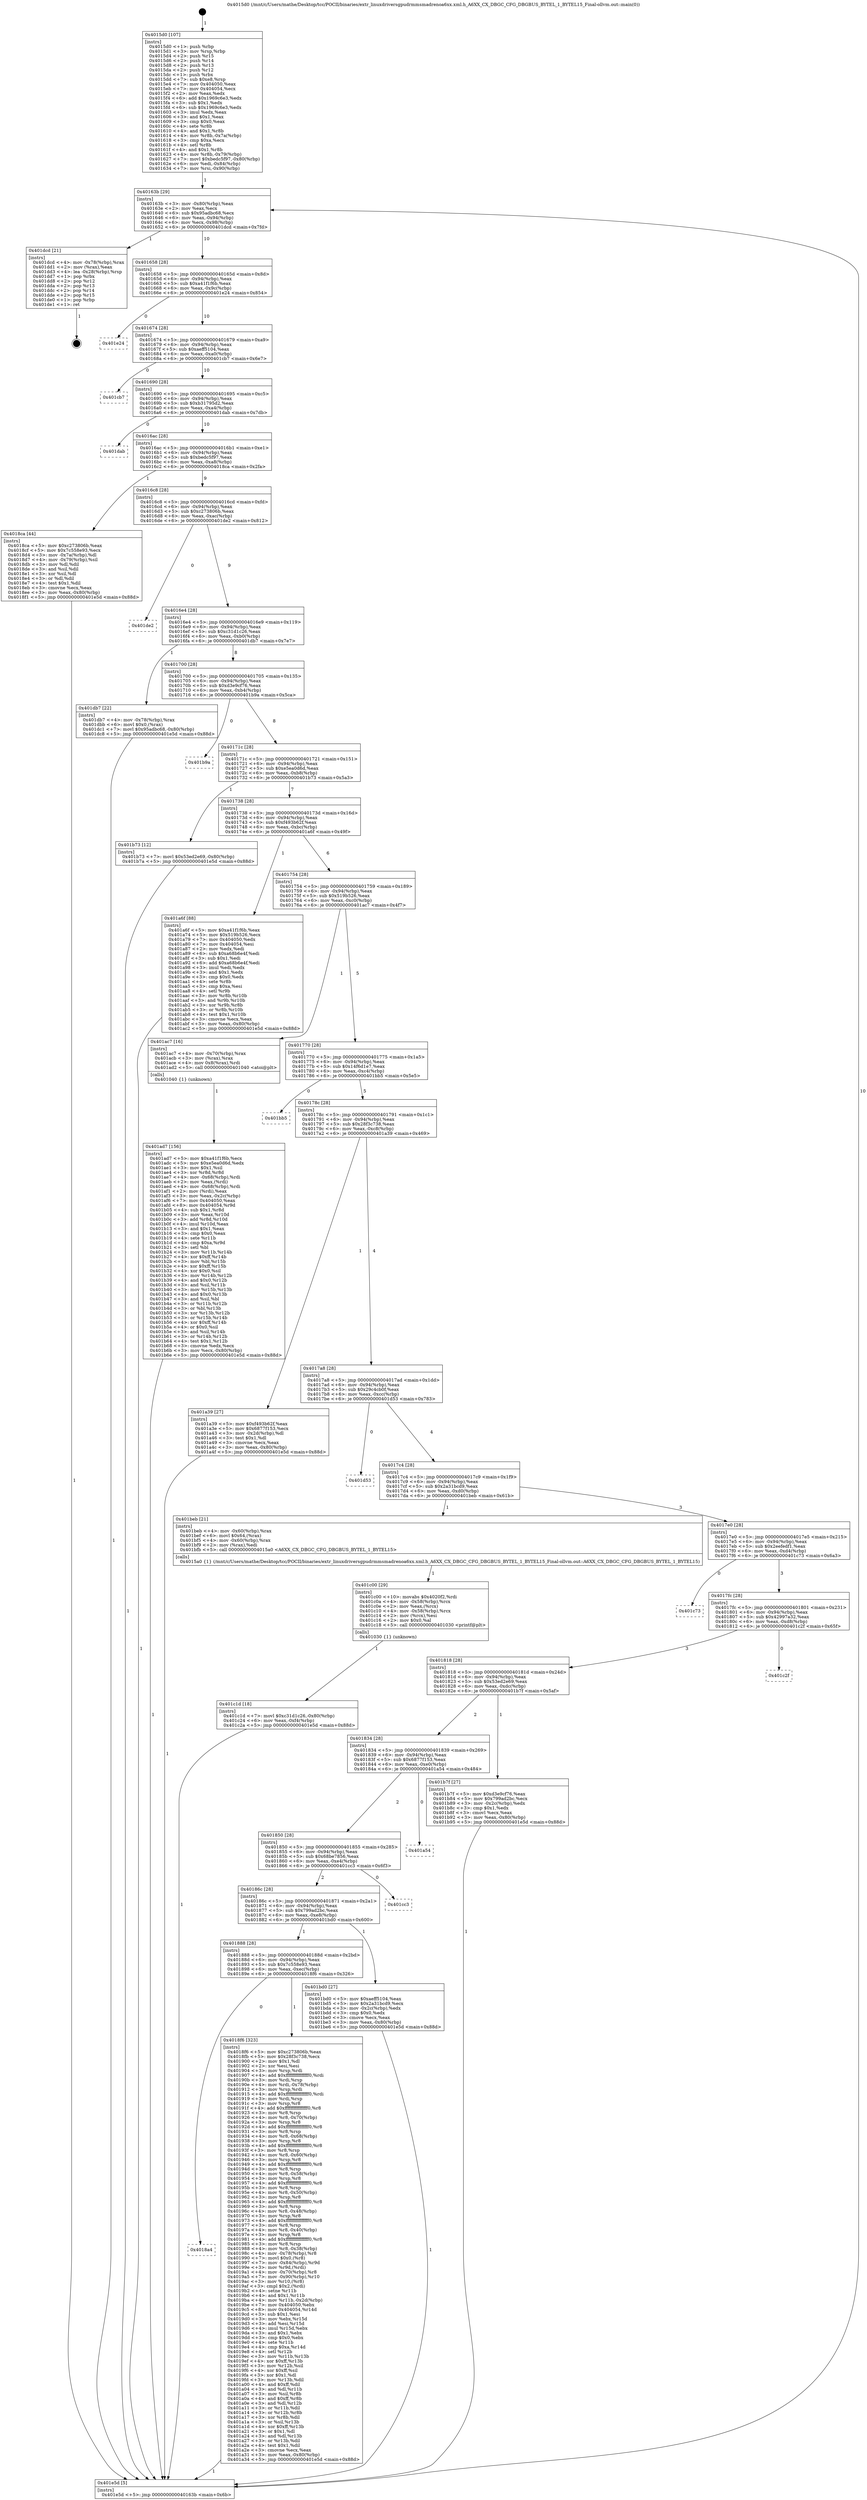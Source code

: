 digraph "0x4015d0" {
  label = "0x4015d0 (/mnt/c/Users/mathe/Desktop/tcc/POCII/binaries/extr_linuxdriversgpudrmmsmadrenoa6xx.xml.h_A6XX_CX_DBGC_CFG_DBGBUS_BYTEL_1_BYTEL15_Final-ollvm.out::main(0))"
  labelloc = "t"
  node[shape=record]

  Entry [label="",width=0.3,height=0.3,shape=circle,fillcolor=black,style=filled]
  "0x40163b" [label="{
     0x40163b [29]\l
     | [instrs]\l
     &nbsp;&nbsp;0x40163b \<+3\>: mov -0x80(%rbp),%eax\l
     &nbsp;&nbsp;0x40163e \<+2\>: mov %eax,%ecx\l
     &nbsp;&nbsp;0x401640 \<+6\>: sub $0x95adbc68,%ecx\l
     &nbsp;&nbsp;0x401646 \<+6\>: mov %eax,-0x94(%rbp)\l
     &nbsp;&nbsp;0x40164c \<+6\>: mov %ecx,-0x98(%rbp)\l
     &nbsp;&nbsp;0x401652 \<+6\>: je 0000000000401dcd \<main+0x7fd\>\l
  }"]
  "0x401dcd" [label="{
     0x401dcd [21]\l
     | [instrs]\l
     &nbsp;&nbsp;0x401dcd \<+4\>: mov -0x78(%rbp),%rax\l
     &nbsp;&nbsp;0x401dd1 \<+2\>: mov (%rax),%eax\l
     &nbsp;&nbsp;0x401dd3 \<+4\>: lea -0x28(%rbp),%rsp\l
     &nbsp;&nbsp;0x401dd7 \<+1\>: pop %rbx\l
     &nbsp;&nbsp;0x401dd8 \<+2\>: pop %r12\l
     &nbsp;&nbsp;0x401dda \<+2\>: pop %r13\l
     &nbsp;&nbsp;0x401ddc \<+2\>: pop %r14\l
     &nbsp;&nbsp;0x401dde \<+2\>: pop %r15\l
     &nbsp;&nbsp;0x401de0 \<+1\>: pop %rbp\l
     &nbsp;&nbsp;0x401de1 \<+1\>: ret\l
  }"]
  "0x401658" [label="{
     0x401658 [28]\l
     | [instrs]\l
     &nbsp;&nbsp;0x401658 \<+5\>: jmp 000000000040165d \<main+0x8d\>\l
     &nbsp;&nbsp;0x40165d \<+6\>: mov -0x94(%rbp),%eax\l
     &nbsp;&nbsp;0x401663 \<+5\>: sub $0xa41f1f6b,%eax\l
     &nbsp;&nbsp;0x401668 \<+6\>: mov %eax,-0x9c(%rbp)\l
     &nbsp;&nbsp;0x40166e \<+6\>: je 0000000000401e24 \<main+0x854\>\l
  }"]
  Exit [label="",width=0.3,height=0.3,shape=circle,fillcolor=black,style=filled,peripheries=2]
  "0x401e24" [label="{
     0x401e24\l
  }", style=dashed]
  "0x401674" [label="{
     0x401674 [28]\l
     | [instrs]\l
     &nbsp;&nbsp;0x401674 \<+5\>: jmp 0000000000401679 \<main+0xa9\>\l
     &nbsp;&nbsp;0x401679 \<+6\>: mov -0x94(%rbp),%eax\l
     &nbsp;&nbsp;0x40167f \<+5\>: sub $0xaeff5104,%eax\l
     &nbsp;&nbsp;0x401684 \<+6\>: mov %eax,-0xa0(%rbp)\l
     &nbsp;&nbsp;0x40168a \<+6\>: je 0000000000401cb7 \<main+0x6e7\>\l
  }"]
  "0x401c1d" [label="{
     0x401c1d [18]\l
     | [instrs]\l
     &nbsp;&nbsp;0x401c1d \<+7\>: movl $0xc31d1c26,-0x80(%rbp)\l
     &nbsp;&nbsp;0x401c24 \<+6\>: mov %eax,-0xf4(%rbp)\l
     &nbsp;&nbsp;0x401c2a \<+5\>: jmp 0000000000401e5d \<main+0x88d\>\l
  }"]
  "0x401cb7" [label="{
     0x401cb7\l
  }", style=dashed]
  "0x401690" [label="{
     0x401690 [28]\l
     | [instrs]\l
     &nbsp;&nbsp;0x401690 \<+5\>: jmp 0000000000401695 \<main+0xc5\>\l
     &nbsp;&nbsp;0x401695 \<+6\>: mov -0x94(%rbp),%eax\l
     &nbsp;&nbsp;0x40169b \<+5\>: sub $0xb31795d2,%eax\l
     &nbsp;&nbsp;0x4016a0 \<+6\>: mov %eax,-0xa4(%rbp)\l
     &nbsp;&nbsp;0x4016a6 \<+6\>: je 0000000000401dab \<main+0x7db\>\l
  }"]
  "0x401c00" [label="{
     0x401c00 [29]\l
     | [instrs]\l
     &nbsp;&nbsp;0x401c00 \<+10\>: movabs $0x4020f2,%rdi\l
     &nbsp;&nbsp;0x401c0a \<+4\>: mov -0x58(%rbp),%rcx\l
     &nbsp;&nbsp;0x401c0e \<+2\>: mov %eax,(%rcx)\l
     &nbsp;&nbsp;0x401c10 \<+4\>: mov -0x58(%rbp),%rcx\l
     &nbsp;&nbsp;0x401c14 \<+2\>: mov (%rcx),%esi\l
     &nbsp;&nbsp;0x401c16 \<+2\>: mov $0x0,%al\l
     &nbsp;&nbsp;0x401c18 \<+5\>: call 0000000000401030 \<printf@plt\>\l
     | [calls]\l
     &nbsp;&nbsp;0x401030 \{1\} (unknown)\l
  }"]
  "0x401dab" [label="{
     0x401dab\l
  }", style=dashed]
  "0x4016ac" [label="{
     0x4016ac [28]\l
     | [instrs]\l
     &nbsp;&nbsp;0x4016ac \<+5\>: jmp 00000000004016b1 \<main+0xe1\>\l
     &nbsp;&nbsp;0x4016b1 \<+6\>: mov -0x94(%rbp),%eax\l
     &nbsp;&nbsp;0x4016b7 \<+5\>: sub $0xbedc5f97,%eax\l
     &nbsp;&nbsp;0x4016bc \<+6\>: mov %eax,-0xa8(%rbp)\l
     &nbsp;&nbsp;0x4016c2 \<+6\>: je 00000000004018ca \<main+0x2fa\>\l
  }"]
  "0x401ad7" [label="{
     0x401ad7 [156]\l
     | [instrs]\l
     &nbsp;&nbsp;0x401ad7 \<+5\>: mov $0xa41f1f6b,%ecx\l
     &nbsp;&nbsp;0x401adc \<+5\>: mov $0xe5ea0d6d,%edx\l
     &nbsp;&nbsp;0x401ae1 \<+3\>: mov $0x1,%sil\l
     &nbsp;&nbsp;0x401ae4 \<+3\>: xor %r8d,%r8d\l
     &nbsp;&nbsp;0x401ae7 \<+4\>: mov -0x68(%rbp),%rdi\l
     &nbsp;&nbsp;0x401aeb \<+2\>: mov %eax,(%rdi)\l
     &nbsp;&nbsp;0x401aed \<+4\>: mov -0x68(%rbp),%rdi\l
     &nbsp;&nbsp;0x401af1 \<+2\>: mov (%rdi),%eax\l
     &nbsp;&nbsp;0x401af3 \<+3\>: mov %eax,-0x2c(%rbp)\l
     &nbsp;&nbsp;0x401af6 \<+7\>: mov 0x404050,%eax\l
     &nbsp;&nbsp;0x401afd \<+8\>: mov 0x404054,%r9d\l
     &nbsp;&nbsp;0x401b05 \<+4\>: sub $0x1,%r8d\l
     &nbsp;&nbsp;0x401b09 \<+3\>: mov %eax,%r10d\l
     &nbsp;&nbsp;0x401b0c \<+3\>: add %r8d,%r10d\l
     &nbsp;&nbsp;0x401b0f \<+4\>: imul %r10d,%eax\l
     &nbsp;&nbsp;0x401b13 \<+3\>: and $0x1,%eax\l
     &nbsp;&nbsp;0x401b16 \<+3\>: cmp $0x0,%eax\l
     &nbsp;&nbsp;0x401b19 \<+4\>: sete %r11b\l
     &nbsp;&nbsp;0x401b1d \<+4\>: cmp $0xa,%r9d\l
     &nbsp;&nbsp;0x401b21 \<+3\>: setl %bl\l
     &nbsp;&nbsp;0x401b24 \<+3\>: mov %r11b,%r14b\l
     &nbsp;&nbsp;0x401b27 \<+4\>: xor $0xff,%r14b\l
     &nbsp;&nbsp;0x401b2b \<+3\>: mov %bl,%r15b\l
     &nbsp;&nbsp;0x401b2e \<+4\>: xor $0xff,%r15b\l
     &nbsp;&nbsp;0x401b32 \<+4\>: xor $0x0,%sil\l
     &nbsp;&nbsp;0x401b36 \<+3\>: mov %r14b,%r12b\l
     &nbsp;&nbsp;0x401b39 \<+4\>: and $0x0,%r12b\l
     &nbsp;&nbsp;0x401b3d \<+3\>: and %sil,%r11b\l
     &nbsp;&nbsp;0x401b40 \<+3\>: mov %r15b,%r13b\l
     &nbsp;&nbsp;0x401b43 \<+4\>: and $0x0,%r13b\l
     &nbsp;&nbsp;0x401b47 \<+3\>: and %sil,%bl\l
     &nbsp;&nbsp;0x401b4a \<+3\>: or %r11b,%r12b\l
     &nbsp;&nbsp;0x401b4d \<+3\>: or %bl,%r13b\l
     &nbsp;&nbsp;0x401b50 \<+3\>: xor %r13b,%r12b\l
     &nbsp;&nbsp;0x401b53 \<+3\>: or %r15b,%r14b\l
     &nbsp;&nbsp;0x401b56 \<+4\>: xor $0xff,%r14b\l
     &nbsp;&nbsp;0x401b5a \<+4\>: or $0x0,%sil\l
     &nbsp;&nbsp;0x401b5e \<+3\>: and %sil,%r14b\l
     &nbsp;&nbsp;0x401b61 \<+3\>: or %r14b,%r12b\l
     &nbsp;&nbsp;0x401b64 \<+4\>: test $0x1,%r12b\l
     &nbsp;&nbsp;0x401b68 \<+3\>: cmovne %edx,%ecx\l
     &nbsp;&nbsp;0x401b6b \<+3\>: mov %ecx,-0x80(%rbp)\l
     &nbsp;&nbsp;0x401b6e \<+5\>: jmp 0000000000401e5d \<main+0x88d\>\l
  }"]
  "0x4018ca" [label="{
     0x4018ca [44]\l
     | [instrs]\l
     &nbsp;&nbsp;0x4018ca \<+5\>: mov $0xc273806b,%eax\l
     &nbsp;&nbsp;0x4018cf \<+5\>: mov $0x7c558e93,%ecx\l
     &nbsp;&nbsp;0x4018d4 \<+3\>: mov -0x7a(%rbp),%dl\l
     &nbsp;&nbsp;0x4018d7 \<+4\>: mov -0x79(%rbp),%sil\l
     &nbsp;&nbsp;0x4018db \<+3\>: mov %dl,%dil\l
     &nbsp;&nbsp;0x4018de \<+3\>: and %sil,%dil\l
     &nbsp;&nbsp;0x4018e1 \<+3\>: xor %sil,%dl\l
     &nbsp;&nbsp;0x4018e4 \<+3\>: or %dl,%dil\l
     &nbsp;&nbsp;0x4018e7 \<+4\>: test $0x1,%dil\l
     &nbsp;&nbsp;0x4018eb \<+3\>: cmovne %ecx,%eax\l
     &nbsp;&nbsp;0x4018ee \<+3\>: mov %eax,-0x80(%rbp)\l
     &nbsp;&nbsp;0x4018f1 \<+5\>: jmp 0000000000401e5d \<main+0x88d\>\l
  }"]
  "0x4016c8" [label="{
     0x4016c8 [28]\l
     | [instrs]\l
     &nbsp;&nbsp;0x4016c8 \<+5\>: jmp 00000000004016cd \<main+0xfd\>\l
     &nbsp;&nbsp;0x4016cd \<+6\>: mov -0x94(%rbp),%eax\l
     &nbsp;&nbsp;0x4016d3 \<+5\>: sub $0xc273806b,%eax\l
     &nbsp;&nbsp;0x4016d8 \<+6\>: mov %eax,-0xac(%rbp)\l
     &nbsp;&nbsp;0x4016de \<+6\>: je 0000000000401de2 \<main+0x812\>\l
  }"]
  "0x401e5d" [label="{
     0x401e5d [5]\l
     | [instrs]\l
     &nbsp;&nbsp;0x401e5d \<+5\>: jmp 000000000040163b \<main+0x6b\>\l
  }"]
  "0x4015d0" [label="{
     0x4015d0 [107]\l
     | [instrs]\l
     &nbsp;&nbsp;0x4015d0 \<+1\>: push %rbp\l
     &nbsp;&nbsp;0x4015d1 \<+3\>: mov %rsp,%rbp\l
     &nbsp;&nbsp;0x4015d4 \<+2\>: push %r15\l
     &nbsp;&nbsp;0x4015d6 \<+2\>: push %r14\l
     &nbsp;&nbsp;0x4015d8 \<+2\>: push %r13\l
     &nbsp;&nbsp;0x4015da \<+2\>: push %r12\l
     &nbsp;&nbsp;0x4015dc \<+1\>: push %rbx\l
     &nbsp;&nbsp;0x4015dd \<+7\>: sub $0xe8,%rsp\l
     &nbsp;&nbsp;0x4015e4 \<+7\>: mov 0x404050,%eax\l
     &nbsp;&nbsp;0x4015eb \<+7\>: mov 0x404054,%ecx\l
     &nbsp;&nbsp;0x4015f2 \<+2\>: mov %eax,%edx\l
     &nbsp;&nbsp;0x4015f4 \<+6\>: add $0x1969c6e3,%edx\l
     &nbsp;&nbsp;0x4015fa \<+3\>: sub $0x1,%edx\l
     &nbsp;&nbsp;0x4015fd \<+6\>: sub $0x1969c6e3,%edx\l
     &nbsp;&nbsp;0x401603 \<+3\>: imul %edx,%eax\l
     &nbsp;&nbsp;0x401606 \<+3\>: and $0x1,%eax\l
     &nbsp;&nbsp;0x401609 \<+3\>: cmp $0x0,%eax\l
     &nbsp;&nbsp;0x40160c \<+4\>: sete %r8b\l
     &nbsp;&nbsp;0x401610 \<+4\>: and $0x1,%r8b\l
     &nbsp;&nbsp;0x401614 \<+4\>: mov %r8b,-0x7a(%rbp)\l
     &nbsp;&nbsp;0x401618 \<+3\>: cmp $0xa,%ecx\l
     &nbsp;&nbsp;0x40161b \<+4\>: setl %r8b\l
     &nbsp;&nbsp;0x40161f \<+4\>: and $0x1,%r8b\l
     &nbsp;&nbsp;0x401623 \<+4\>: mov %r8b,-0x79(%rbp)\l
     &nbsp;&nbsp;0x401627 \<+7\>: movl $0xbedc5f97,-0x80(%rbp)\l
     &nbsp;&nbsp;0x40162e \<+6\>: mov %edi,-0x84(%rbp)\l
     &nbsp;&nbsp;0x401634 \<+7\>: mov %rsi,-0x90(%rbp)\l
  }"]
  "0x4018a4" [label="{
     0x4018a4\l
  }", style=dashed]
  "0x401de2" [label="{
     0x401de2\l
  }", style=dashed]
  "0x4016e4" [label="{
     0x4016e4 [28]\l
     | [instrs]\l
     &nbsp;&nbsp;0x4016e4 \<+5\>: jmp 00000000004016e9 \<main+0x119\>\l
     &nbsp;&nbsp;0x4016e9 \<+6\>: mov -0x94(%rbp),%eax\l
     &nbsp;&nbsp;0x4016ef \<+5\>: sub $0xc31d1c26,%eax\l
     &nbsp;&nbsp;0x4016f4 \<+6\>: mov %eax,-0xb0(%rbp)\l
     &nbsp;&nbsp;0x4016fa \<+6\>: je 0000000000401db7 \<main+0x7e7\>\l
  }"]
  "0x4018f6" [label="{
     0x4018f6 [323]\l
     | [instrs]\l
     &nbsp;&nbsp;0x4018f6 \<+5\>: mov $0xc273806b,%eax\l
     &nbsp;&nbsp;0x4018fb \<+5\>: mov $0x28f3c738,%ecx\l
     &nbsp;&nbsp;0x401900 \<+2\>: mov $0x1,%dl\l
     &nbsp;&nbsp;0x401902 \<+2\>: xor %esi,%esi\l
     &nbsp;&nbsp;0x401904 \<+3\>: mov %rsp,%rdi\l
     &nbsp;&nbsp;0x401907 \<+4\>: add $0xfffffffffffffff0,%rdi\l
     &nbsp;&nbsp;0x40190b \<+3\>: mov %rdi,%rsp\l
     &nbsp;&nbsp;0x40190e \<+4\>: mov %rdi,-0x78(%rbp)\l
     &nbsp;&nbsp;0x401912 \<+3\>: mov %rsp,%rdi\l
     &nbsp;&nbsp;0x401915 \<+4\>: add $0xfffffffffffffff0,%rdi\l
     &nbsp;&nbsp;0x401919 \<+3\>: mov %rdi,%rsp\l
     &nbsp;&nbsp;0x40191c \<+3\>: mov %rsp,%r8\l
     &nbsp;&nbsp;0x40191f \<+4\>: add $0xfffffffffffffff0,%r8\l
     &nbsp;&nbsp;0x401923 \<+3\>: mov %r8,%rsp\l
     &nbsp;&nbsp;0x401926 \<+4\>: mov %r8,-0x70(%rbp)\l
     &nbsp;&nbsp;0x40192a \<+3\>: mov %rsp,%r8\l
     &nbsp;&nbsp;0x40192d \<+4\>: add $0xfffffffffffffff0,%r8\l
     &nbsp;&nbsp;0x401931 \<+3\>: mov %r8,%rsp\l
     &nbsp;&nbsp;0x401934 \<+4\>: mov %r8,-0x68(%rbp)\l
     &nbsp;&nbsp;0x401938 \<+3\>: mov %rsp,%r8\l
     &nbsp;&nbsp;0x40193b \<+4\>: add $0xfffffffffffffff0,%r8\l
     &nbsp;&nbsp;0x40193f \<+3\>: mov %r8,%rsp\l
     &nbsp;&nbsp;0x401942 \<+4\>: mov %r8,-0x60(%rbp)\l
     &nbsp;&nbsp;0x401946 \<+3\>: mov %rsp,%r8\l
     &nbsp;&nbsp;0x401949 \<+4\>: add $0xfffffffffffffff0,%r8\l
     &nbsp;&nbsp;0x40194d \<+3\>: mov %r8,%rsp\l
     &nbsp;&nbsp;0x401950 \<+4\>: mov %r8,-0x58(%rbp)\l
     &nbsp;&nbsp;0x401954 \<+3\>: mov %rsp,%r8\l
     &nbsp;&nbsp;0x401957 \<+4\>: add $0xfffffffffffffff0,%r8\l
     &nbsp;&nbsp;0x40195b \<+3\>: mov %r8,%rsp\l
     &nbsp;&nbsp;0x40195e \<+4\>: mov %r8,-0x50(%rbp)\l
     &nbsp;&nbsp;0x401962 \<+3\>: mov %rsp,%r8\l
     &nbsp;&nbsp;0x401965 \<+4\>: add $0xfffffffffffffff0,%r8\l
     &nbsp;&nbsp;0x401969 \<+3\>: mov %r8,%rsp\l
     &nbsp;&nbsp;0x40196c \<+4\>: mov %r8,-0x48(%rbp)\l
     &nbsp;&nbsp;0x401970 \<+3\>: mov %rsp,%r8\l
     &nbsp;&nbsp;0x401973 \<+4\>: add $0xfffffffffffffff0,%r8\l
     &nbsp;&nbsp;0x401977 \<+3\>: mov %r8,%rsp\l
     &nbsp;&nbsp;0x40197a \<+4\>: mov %r8,-0x40(%rbp)\l
     &nbsp;&nbsp;0x40197e \<+3\>: mov %rsp,%r8\l
     &nbsp;&nbsp;0x401981 \<+4\>: add $0xfffffffffffffff0,%r8\l
     &nbsp;&nbsp;0x401985 \<+3\>: mov %r8,%rsp\l
     &nbsp;&nbsp;0x401988 \<+4\>: mov %r8,-0x38(%rbp)\l
     &nbsp;&nbsp;0x40198c \<+4\>: mov -0x78(%rbp),%r8\l
     &nbsp;&nbsp;0x401990 \<+7\>: movl $0x0,(%r8)\l
     &nbsp;&nbsp;0x401997 \<+7\>: mov -0x84(%rbp),%r9d\l
     &nbsp;&nbsp;0x40199e \<+3\>: mov %r9d,(%rdi)\l
     &nbsp;&nbsp;0x4019a1 \<+4\>: mov -0x70(%rbp),%r8\l
     &nbsp;&nbsp;0x4019a5 \<+7\>: mov -0x90(%rbp),%r10\l
     &nbsp;&nbsp;0x4019ac \<+3\>: mov %r10,(%r8)\l
     &nbsp;&nbsp;0x4019af \<+3\>: cmpl $0x2,(%rdi)\l
     &nbsp;&nbsp;0x4019b2 \<+4\>: setne %r11b\l
     &nbsp;&nbsp;0x4019b6 \<+4\>: and $0x1,%r11b\l
     &nbsp;&nbsp;0x4019ba \<+4\>: mov %r11b,-0x2d(%rbp)\l
     &nbsp;&nbsp;0x4019be \<+7\>: mov 0x404050,%ebx\l
     &nbsp;&nbsp;0x4019c5 \<+8\>: mov 0x404054,%r14d\l
     &nbsp;&nbsp;0x4019cd \<+3\>: sub $0x1,%esi\l
     &nbsp;&nbsp;0x4019d0 \<+3\>: mov %ebx,%r15d\l
     &nbsp;&nbsp;0x4019d3 \<+3\>: add %esi,%r15d\l
     &nbsp;&nbsp;0x4019d6 \<+4\>: imul %r15d,%ebx\l
     &nbsp;&nbsp;0x4019da \<+3\>: and $0x1,%ebx\l
     &nbsp;&nbsp;0x4019dd \<+3\>: cmp $0x0,%ebx\l
     &nbsp;&nbsp;0x4019e0 \<+4\>: sete %r11b\l
     &nbsp;&nbsp;0x4019e4 \<+4\>: cmp $0xa,%r14d\l
     &nbsp;&nbsp;0x4019e8 \<+4\>: setl %r12b\l
     &nbsp;&nbsp;0x4019ec \<+3\>: mov %r11b,%r13b\l
     &nbsp;&nbsp;0x4019ef \<+4\>: xor $0xff,%r13b\l
     &nbsp;&nbsp;0x4019f3 \<+3\>: mov %r12b,%sil\l
     &nbsp;&nbsp;0x4019f6 \<+4\>: xor $0xff,%sil\l
     &nbsp;&nbsp;0x4019fa \<+3\>: xor $0x1,%dl\l
     &nbsp;&nbsp;0x4019fd \<+3\>: mov %r13b,%dil\l
     &nbsp;&nbsp;0x401a00 \<+4\>: and $0xff,%dil\l
     &nbsp;&nbsp;0x401a04 \<+3\>: and %dl,%r11b\l
     &nbsp;&nbsp;0x401a07 \<+3\>: mov %sil,%r8b\l
     &nbsp;&nbsp;0x401a0a \<+4\>: and $0xff,%r8b\l
     &nbsp;&nbsp;0x401a0e \<+3\>: and %dl,%r12b\l
     &nbsp;&nbsp;0x401a11 \<+3\>: or %r11b,%dil\l
     &nbsp;&nbsp;0x401a14 \<+3\>: or %r12b,%r8b\l
     &nbsp;&nbsp;0x401a17 \<+3\>: xor %r8b,%dil\l
     &nbsp;&nbsp;0x401a1a \<+3\>: or %sil,%r13b\l
     &nbsp;&nbsp;0x401a1d \<+4\>: xor $0xff,%r13b\l
     &nbsp;&nbsp;0x401a21 \<+3\>: or $0x1,%dl\l
     &nbsp;&nbsp;0x401a24 \<+3\>: and %dl,%r13b\l
     &nbsp;&nbsp;0x401a27 \<+3\>: or %r13b,%dil\l
     &nbsp;&nbsp;0x401a2a \<+4\>: test $0x1,%dil\l
     &nbsp;&nbsp;0x401a2e \<+3\>: cmovne %ecx,%eax\l
     &nbsp;&nbsp;0x401a31 \<+3\>: mov %eax,-0x80(%rbp)\l
     &nbsp;&nbsp;0x401a34 \<+5\>: jmp 0000000000401e5d \<main+0x88d\>\l
  }"]
  "0x401db7" [label="{
     0x401db7 [22]\l
     | [instrs]\l
     &nbsp;&nbsp;0x401db7 \<+4\>: mov -0x78(%rbp),%rax\l
     &nbsp;&nbsp;0x401dbb \<+6\>: movl $0x0,(%rax)\l
     &nbsp;&nbsp;0x401dc1 \<+7\>: movl $0x95adbc68,-0x80(%rbp)\l
     &nbsp;&nbsp;0x401dc8 \<+5\>: jmp 0000000000401e5d \<main+0x88d\>\l
  }"]
  "0x401700" [label="{
     0x401700 [28]\l
     | [instrs]\l
     &nbsp;&nbsp;0x401700 \<+5\>: jmp 0000000000401705 \<main+0x135\>\l
     &nbsp;&nbsp;0x401705 \<+6\>: mov -0x94(%rbp),%eax\l
     &nbsp;&nbsp;0x40170b \<+5\>: sub $0xd3e9cf76,%eax\l
     &nbsp;&nbsp;0x401710 \<+6\>: mov %eax,-0xb4(%rbp)\l
     &nbsp;&nbsp;0x401716 \<+6\>: je 0000000000401b9a \<main+0x5ca\>\l
  }"]
  "0x401888" [label="{
     0x401888 [28]\l
     | [instrs]\l
     &nbsp;&nbsp;0x401888 \<+5\>: jmp 000000000040188d \<main+0x2bd\>\l
     &nbsp;&nbsp;0x40188d \<+6\>: mov -0x94(%rbp),%eax\l
     &nbsp;&nbsp;0x401893 \<+5\>: sub $0x7c558e93,%eax\l
     &nbsp;&nbsp;0x401898 \<+6\>: mov %eax,-0xec(%rbp)\l
     &nbsp;&nbsp;0x40189e \<+6\>: je 00000000004018f6 \<main+0x326\>\l
  }"]
  "0x401b9a" [label="{
     0x401b9a\l
  }", style=dashed]
  "0x40171c" [label="{
     0x40171c [28]\l
     | [instrs]\l
     &nbsp;&nbsp;0x40171c \<+5\>: jmp 0000000000401721 \<main+0x151\>\l
     &nbsp;&nbsp;0x401721 \<+6\>: mov -0x94(%rbp),%eax\l
     &nbsp;&nbsp;0x401727 \<+5\>: sub $0xe5ea0d6d,%eax\l
     &nbsp;&nbsp;0x40172c \<+6\>: mov %eax,-0xb8(%rbp)\l
     &nbsp;&nbsp;0x401732 \<+6\>: je 0000000000401b73 \<main+0x5a3\>\l
  }"]
  "0x401bd0" [label="{
     0x401bd0 [27]\l
     | [instrs]\l
     &nbsp;&nbsp;0x401bd0 \<+5\>: mov $0xaeff5104,%eax\l
     &nbsp;&nbsp;0x401bd5 \<+5\>: mov $0x2a31bcd9,%ecx\l
     &nbsp;&nbsp;0x401bda \<+3\>: mov -0x2c(%rbp),%edx\l
     &nbsp;&nbsp;0x401bdd \<+3\>: cmp $0x0,%edx\l
     &nbsp;&nbsp;0x401be0 \<+3\>: cmove %ecx,%eax\l
     &nbsp;&nbsp;0x401be3 \<+3\>: mov %eax,-0x80(%rbp)\l
     &nbsp;&nbsp;0x401be6 \<+5\>: jmp 0000000000401e5d \<main+0x88d\>\l
  }"]
  "0x401b73" [label="{
     0x401b73 [12]\l
     | [instrs]\l
     &nbsp;&nbsp;0x401b73 \<+7\>: movl $0x53ed2e69,-0x80(%rbp)\l
     &nbsp;&nbsp;0x401b7a \<+5\>: jmp 0000000000401e5d \<main+0x88d\>\l
  }"]
  "0x401738" [label="{
     0x401738 [28]\l
     | [instrs]\l
     &nbsp;&nbsp;0x401738 \<+5\>: jmp 000000000040173d \<main+0x16d\>\l
     &nbsp;&nbsp;0x40173d \<+6\>: mov -0x94(%rbp),%eax\l
     &nbsp;&nbsp;0x401743 \<+5\>: sub $0xf493b62f,%eax\l
     &nbsp;&nbsp;0x401748 \<+6\>: mov %eax,-0xbc(%rbp)\l
     &nbsp;&nbsp;0x40174e \<+6\>: je 0000000000401a6f \<main+0x49f\>\l
  }"]
  "0x40186c" [label="{
     0x40186c [28]\l
     | [instrs]\l
     &nbsp;&nbsp;0x40186c \<+5\>: jmp 0000000000401871 \<main+0x2a1\>\l
     &nbsp;&nbsp;0x401871 \<+6\>: mov -0x94(%rbp),%eax\l
     &nbsp;&nbsp;0x401877 \<+5\>: sub $0x799ad2bc,%eax\l
     &nbsp;&nbsp;0x40187c \<+6\>: mov %eax,-0xe8(%rbp)\l
     &nbsp;&nbsp;0x401882 \<+6\>: je 0000000000401bd0 \<main+0x600\>\l
  }"]
  "0x401a6f" [label="{
     0x401a6f [88]\l
     | [instrs]\l
     &nbsp;&nbsp;0x401a6f \<+5\>: mov $0xa41f1f6b,%eax\l
     &nbsp;&nbsp;0x401a74 \<+5\>: mov $0x519b526,%ecx\l
     &nbsp;&nbsp;0x401a79 \<+7\>: mov 0x404050,%edx\l
     &nbsp;&nbsp;0x401a80 \<+7\>: mov 0x404054,%esi\l
     &nbsp;&nbsp;0x401a87 \<+2\>: mov %edx,%edi\l
     &nbsp;&nbsp;0x401a89 \<+6\>: sub $0xa68b6e4f,%edi\l
     &nbsp;&nbsp;0x401a8f \<+3\>: sub $0x1,%edi\l
     &nbsp;&nbsp;0x401a92 \<+6\>: add $0xa68b6e4f,%edi\l
     &nbsp;&nbsp;0x401a98 \<+3\>: imul %edi,%edx\l
     &nbsp;&nbsp;0x401a9b \<+3\>: and $0x1,%edx\l
     &nbsp;&nbsp;0x401a9e \<+3\>: cmp $0x0,%edx\l
     &nbsp;&nbsp;0x401aa1 \<+4\>: sete %r8b\l
     &nbsp;&nbsp;0x401aa5 \<+3\>: cmp $0xa,%esi\l
     &nbsp;&nbsp;0x401aa8 \<+4\>: setl %r9b\l
     &nbsp;&nbsp;0x401aac \<+3\>: mov %r8b,%r10b\l
     &nbsp;&nbsp;0x401aaf \<+3\>: and %r9b,%r10b\l
     &nbsp;&nbsp;0x401ab2 \<+3\>: xor %r9b,%r8b\l
     &nbsp;&nbsp;0x401ab5 \<+3\>: or %r8b,%r10b\l
     &nbsp;&nbsp;0x401ab8 \<+4\>: test $0x1,%r10b\l
     &nbsp;&nbsp;0x401abc \<+3\>: cmovne %ecx,%eax\l
     &nbsp;&nbsp;0x401abf \<+3\>: mov %eax,-0x80(%rbp)\l
     &nbsp;&nbsp;0x401ac2 \<+5\>: jmp 0000000000401e5d \<main+0x88d\>\l
  }"]
  "0x401754" [label="{
     0x401754 [28]\l
     | [instrs]\l
     &nbsp;&nbsp;0x401754 \<+5\>: jmp 0000000000401759 \<main+0x189\>\l
     &nbsp;&nbsp;0x401759 \<+6\>: mov -0x94(%rbp),%eax\l
     &nbsp;&nbsp;0x40175f \<+5\>: sub $0x519b526,%eax\l
     &nbsp;&nbsp;0x401764 \<+6\>: mov %eax,-0xc0(%rbp)\l
     &nbsp;&nbsp;0x40176a \<+6\>: je 0000000000401ac7 \<main+0x4f7\>\l
  }"]
  "0x401cc3" [label="{
     0x401cc3\l
  }", style=dashed]
  "0x401ac7" [label="{
     0x401ac7 [16]\l
     | [instrs]\l
     &nbsp;&nbsp;0x401ac7 \<+4\>: mov -0x70(%rbp),%rax\l
     &nbsp;&nbsp;0x401acb \<+3\>: mov (%rax),%rax\l
     &nbsp;&nbsp;0x401ace \<+4\>: mov 0x8(%rax),%rdi\l
     &nbsp;&nbsp;0x401ad2 \<+5\>: call 0000000000401040 \<atoi@plt\>\l
     | [calls]\l
     &nbsp;&nbsp;0x401040 \{1\} (unknown)\l
  }"]
  "0x401770" [label="{
     0x401770 [28]\l
     | [instrs]\l
     &nbsp;&nbsp;0x401770 \<+5\>: jmp 0000000000401775 \<main+0x1a5\>\l
     &nbsp;&nbsp;0x401775 \<+6\>: mov -0x94(%rbp),%eax\l
     &nbsp;&nbsp;0x40177b \<+5\>: sub $0x14f6d1e7,%eax\l
     &nbsp;&nbsp;0x401780 \<+6\>: mov %eax,-0xc4(%rbp)\l
     &nbsp;&nbsp;0x401786 \<+6\>: je 0000000000401bb5 \<main+0x5e5\>\l
  }"]
  "0x401850" [label="{
     0x401850 [28]\l
     | [instrs]\l
     &nbsp;&nbsp;0x401850 \<+5\>: jmp 0000000000401855 \<main+0x285\>\l
     &nbsp;&nbsp;0x401855 \<+6\>: mov -0x94(%rbp),%eax\l
     &nbsp;&nbsp;0x40185b \<+5\>: sub $0x68be7856,%eax\l
     &nbsp;&nbsp;0x401860 \<+6\>: mov %eax,-0xe4(%rbp)\l
     &nbsp;&nbsp;0x401866 \<+6\>: je 0000000000401cc3 \<main+0x6f3\>\l
  }"]
  "0x401bb5" [label="{
     0x401bb5\l
  }", style=dashed]
  "0x40178c" [label="{
     0x40178c [28]\l
     | [instrs]\l
     &nbsp;&nbsp;0x40178c \<+5\>: jmp 0000000000401791 \<main+0x1c1\>\l
     &nbsp;&nbsp;0x401791 \<+6\>: mov -0x94(%rbp),%eax\l
     &nbsp;&nbsp;0x401797 \<+5\>: sub $0x28f3c738,%eax\l
     &nbsp;&nbsp;0x40179c \<+6\>: mov %eax,-0xc8(%rbp)\l
     &nbsp;&nbsp;0x4017a2 \<+6\>: je 0000000000401a39 \<main+0x469\>\l
  }"]
  "0x401a54" [label="{
     0x401a54\l
  }", style=dashed]
  "0x401a39" [label="{
     0x401a39 [27]\l
     | [instrs]\l
     &nbsp;&nbsp;0x401a39 \<+5\>: mov $0xf493b62f,%eax\l
     &nbsp;&nbsp;0x401a3e \<+5\>: mov $0x6877f153,%ecx\l
     &nbsp;&nbsp;0x401a43 \<+3\>: mov -0x2d(%rbp),%dl\l
     &nbsp;&nbsp;0x401a46 \<+3\>: test $0x1,%dl\l
     &nbsp;&nbsp;0x401a49 \<+3\>: cmovne %ecx,%eax\l
     &nbsp;&nbsp;0x401a4c \<+3\>: mov %eax,-0x80(%rbp)\l
     &nbsp;&nbsp;0x401a4f \<+5\>: jmp 0000000000401e5d \<main+0x88d\>\l
  }"]
  "0x4017a8" [label="{
     0x4017a8 [28]\l
     | [instrs]\l
     &nbsp;&nbsp;0x4017a8 \<+5\>: jmp 00000000004017ad \<main+0x1dd\>\l
     &nbsp;&nbsp;0x4017ad \<+6\>: mov -0x94(%rbp),%eax\l
     &nbsp;&nbsp;0x4017b3 \<+5\>: sub $0x29c4cb0f,%eax\l
     &nbsp;&nbsp;0x4017b8 \<+6\>: mov %eax,-0xcc(%rbp)\l
     &nbsp;&nbsp;0x4017be \<+6\>: je 0000000000401d53 \<main+0x783\>\l
  }"]
  "0x401834" [label="{
     0x401834 [28]\l
     | [instrs]\l
     &nbsp;&nbsp;0x401834 \<+5\>: jmp 0000000000401839 \<main+0x269\>\l
     &nbsp;&nbsp;0x401839 \<+6\>: mov -0x94(%rbp),%eax\l
     &nbsp;&nbsp;0x40183f \<+5\>: sub $0x6877f153,%eax\l
     &nbsp;&nbsp;0x401844 \<+6\>: mov %eax,-0xe0(%rbp)\l
     &nbsp;&nbsp;0x40184a \<+6\>: je 0000000000401a54 \<main+0x484\>\l
  }"]
  "0x401d53" [label="{
     0x401d53\l
  }", style=dashed]
  "0x4017c4" [label="{
     0x4017c4 [28]\l
     | [instrs]\l
     &nbsp;&nbsp;0x4017c4 \<+5\>: jmp 00000000004017c9 \<main+0x1f9\>\l
     &nbsp;&nbsp;0x4017c9 \<+6\>: mov -0x94(%rbp),%eax\l
     &nbsp;&nbsp;0x4017cf \<+5\>: sub $0x2a31bcd9,%eax\l
     &nbsp;&nbsp;0x4017d4 \<+6\>: mov %eax,-0xd0(%rbp)\l
     &nbsp;&nbsp;0x4017da \<+6\>: je 0000000000401beb \<main+0x61b\>\l
  }"]
  "0x401b7f" [label="{
     0x401b7f [27]\l
     | [instrs]\l
     &nbsp;&nbsp;0x401b7f \<+5\>: mov $0xd3e9cf76,%eax\l
     &nbsp;&nbsp;0x401b84 \<+5\>: mov $0x799ad2bc,%ecx\l
     &nbsp;&nbsp;0x401b89 \<+3\>: mov -0x2c(%rbp),%edx\l
     &nbsp;&nbsp;0x401b8c \<+3\>: cmp $0x1,%edx\l
     &nbsp;&nbsp;0x401b8f \<+3\>: cmovl %ecx,%eax\l
     &nbsp;&nbsp;0x401b92 \<+3\>: mov %eax,-0x80(%rbp)\l
     &nbsp;&nbsp;0x401b95 \<+5\>: jmp 0000000000401e5d \<main+0x88d\>\l
  }"]
  "0x401beb" [label="{
     0x401beb [21]\l
     | [instrs]\l
     &nbsp;&nbsp;0x401beb \<+4\>: mov -0x60(%rbp),%rax\l
     &nbsp;&nbsp;0x401bef \<+6\>: movl $0x64,(%rax)\l
     &nbsp;&nbsp;0x401bf5 \<+4\>: mov -0x60(%rbp),%rax\l
     &nbsp;&nbsp;0x401bf9 \<+2\>: mov (%rax),%edi\l
     &nbsp;&nbsp;0x401bfb \<+5\>: call 00000000004015a0 \<A6XX_CX_DBGC_CFG_DBGBUS_BYTEL_1_BYTEL15\>\l
     | [calls]\l
     &nbsp;&nbsp;0x4015a0 \{1\} (/mnt/c/Users/mathe/Desktop/tcc/POCII/binaries/extr_linuxdriversgpudrmmsmadrenoa6xx.xml.h_A6XX_CX_DBGC_CFG_DBGBUS_BYTEL_1_BYTEL15_Final-ollvm.out::A6XX_CX_DBGC_CFG_DBGBUS_BYTEL_1_BYTEL15)\l
  }"]
  "0x4017e0" [label="{
     0x4017e0 [28]\l
     | [instrs]\l
     &nbsp;&nbsp;0x4017e0 \<+5\>: jmp 00000000004017e5 \<main+0x215\>\l
     &nbsp;&nbsp;0x4017e5 \<+6\>: mov -0x94(%rbp),%eax\l
     &nbsp;&nbsp;0x4017eb \<+5\>: sub $0x2eefedf1,%eax\l
     &nbsp;&nbsp;0x4017f0 \<+6\>: mov %eax,-0xd4(%rbp)\l
     &nbsp;&nbsp;0x4017f6 \<+6\>: je 0000000000401c73 \<main+0x6a3\>\l
  }"]
  "0x401818" [label="{
     0x401818 [28]\l
     | [instrs]\l
     &nbsp;&nbsp;0x401818 \<+5\>: jmp 000000000040181d \<main+0x24d\>\l
     &nbsp;&nbsp;0x40181d \<+6\>: mov -0x94(%rbp),%eax\l
     &nbsp;&nbsp;0x401823 \<+5\>: sub $0x53ed2e69,%eax\l
     &nbsp;&nbsp;0x401828 \<+6\>: mov %eax,-0xdc(%rbp)\l
     &nbsp;&nbsp;0x40182e \<+6\>: je 0000000000401b7f \<main+0x5af\>\l
  }"]
  "0x401c73" [label="{
     0x401c73\l
  }", style=dashed]
  "0x4017fc" [label="{
     0x4017fc [28]\l
     | [instrs]\l
     &nbsp;&nbsp;0x4017fc \<+5\>: jmp 0000000000401801 \<main+0x231\>\l
     &nbsp;&nbsp;0x401801 \<+6\>: mov -0x94(%rbp),%eax\l
     &nbsp;&nbsp;0x401807 \<+5\>: sub $0x42997a32,%eax\l
     &nbsp;&nbsp;0x40180c \<+6\>: mov %eax,-0xd8(%rbp)\l
     &nbsp;&nbsp;0x401812 \<+6\>: je 0000000000401c2f \<main+0x65f\>\l
  }"]
  "0x401c2f" [label="{
     0x401c2f\l
  }", style=dashed]
  Entry -> "0x4015d0" [label=" 1"]
  "0x40163b" -> "0x401dcd" [label=" 1"]
  "0x40163b" -> "0x401658" [label=" 10"]
  "0x401dcd" -> Exit [label=" 1"]
  "0x401658" -> "0x401e24" [label=" 0"]
  "0x401658" -> "0x401674" [label=" 10"]
  "0x401db7" -> "0x401e5d" [label=" 1"]
  "0x401674" -> "0x401cb7" [label=" 0"]
  "0x401674" -> "0x401690" [label=" 10"]
  "0x401c1d" -> "0x401e5d" [label=" 1"]
  "0x401690" -> "0x401dab" [label=" 0"]
  "0x401690" -> "0x4016ac" [label=" 10"]
  "0x401c00" -> "0x401c1d" [label=" 1"]
  "0x4016ac" -> "0x4018ca" [label=" 1"]
  "0x4016ac" -> "0x4016c8" [label=" 9"]
  "0x4018ca" -> "0x401e5d" [label=" 1"]
  "0x4015d0" -> "0x40163b" [label=" 1"]
  "0x401e5d" -> "0x40163b" [label=" 10"]
  "0x401beb" -> "0x401c00" [label=" 1"]
  "0x4016c8" -> "0x401de2" [label=" 0"]
  "0x4016c8" -> "0x4016e4" [label=" 9"]
  "0x401b7f" -> "0x401e5d" [label=" 1"]
  "0x4016e4" -> "0x401db7" [label=" 1"]
  "0x4016e4" -> "0x401700" [label=" 8"]
  "0x401b73" -> "0x401e5d" [label=" 1"]
  "0x401700" -> "0x401b9a" [label=" 0"]
  "0x401700" -> "0x40171c" [label=" 8"]
  "0x401ac7" -> "0x401ad7" [label=" 1"]
  "0x40171c" -> "0x401b73" [label=" 1"]
  "0x40171c" -> "0x401738" [label=" 7"]
  "0x401a6f" -> "0x401e5d" [label=" 1"]
  "0x401738" -> "0x401a6f" [label=" 1"]
  "0x401738" -> "0x401754" [label=" 6"]
  "0x4018f6" -> "0x401e5d" [label=" 1"]
  "0x401754" -> "0x401ac7" [label=" 1"]
  "0x401754" -> "0x401770" [label=" 5"]
  "0x401bd0" -> "0x401e5d" [label=" 1"]
  "0x401770" -> "0x401bb5" [label=" 0"]
  "0x401770" -> "0x40178c" [label=" 5"]
  "0x401888" -> "0x4018f6" [label=" 1"]
  "0x40178c" -> "0x401a39" [label=" 1"]
  "0x40178c" -> "0x4017a8" [label=" 4"]
  "0x401ad7" -> "0x401e5d" [label=" 1"]
  "0x4017a8" -> "0x401d53" [label=" 0"]
  "0x4017a8" -> "0x4017c4" [label=" 4"]
  "0x40186c" -> "0x401bd0" [label=" 1"]
  "0x4017c4" -> "0x401beb" [label=" 1"]
  "0x4017c4" -> "0x4017e0" [label=" 3"]
  "0x401a39" -> "0x401e5d" [label=" 1"]
  "0x4017e0" -> "0x401c73" [label=" 0"]
  "0x4017e0" -> "0x4017fc" [label=" 3"]
  "0x401850" -> "0x401cc3" [label=" 0"]
  "0x4017fc" -> "0x401c2f" [label=" 0"]
  "0x4017fc" -> "0x401818" [label=" 3"]
  "0x401850" -> "0x40186c" [label=" 2"]
  "0x401818" -> "0x401b7f" [label=" 1"]
  "0x401818" -> "0x401834" [label=" 2"]
  "0x40186c" -> "0x401888" [label=" 1"]
  "0x401834" -> "0x401a54" [label=" 0"]
  "0x401834" -> "0x401850" [label=" 2"]
  "0x401888" -> "0x4018a4" [label=" 0"]
}
